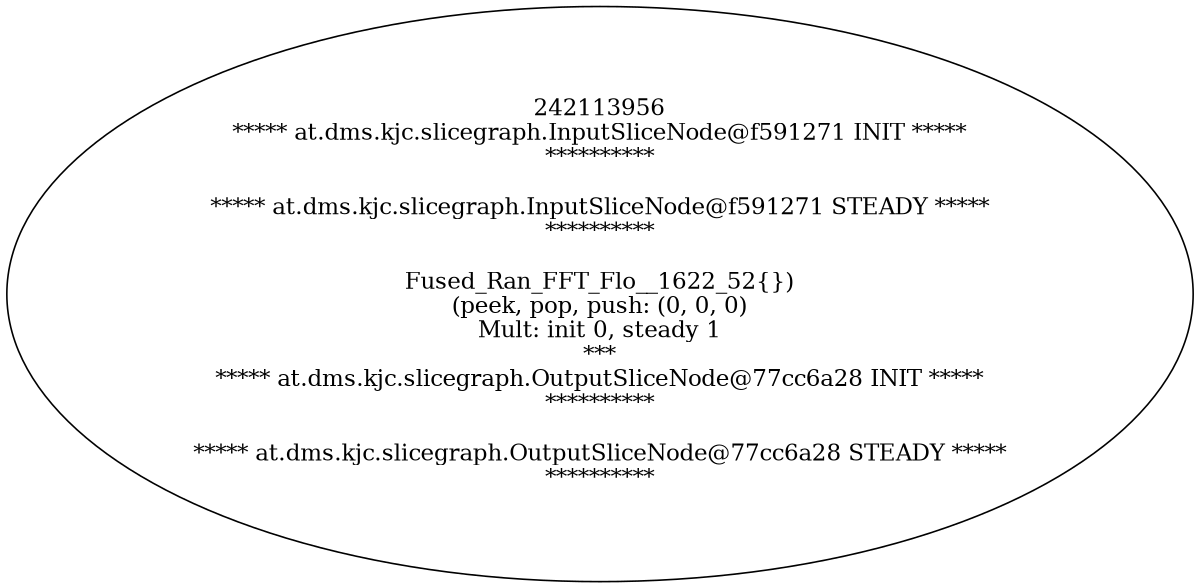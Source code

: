 digraph Flattend {
size = "8, 10.5";
242113956 [ label="242113956\n***** at.dms.kjc.slicegraph.InputSliceNode@f591271 INIT *****\n**********\n\n***** at.dms.kjc.slicegraph.InputSliceNode@f591271 STEADY *****\n**********\n\nFused_Ran_FFT_Flo__1622_52{})\n(peek, pop, push: (0, 0, 0)\nMult: init 0, steady 1\n *** \n***** at.dms.kjc.slicegraph.OutputSliceNode@77cc6a28 INIT *****\n**********\n\n***** at.dms.kjc.slicegraph.OutputSliceNode@77cc6a28 STEADY *****\n**********\n" ];
}
